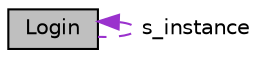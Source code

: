 digraph "Login"
{
 // LATEX_PDF_SIZE
  edge [fontname="Helvetica",fontsize="10",labelfontname="Helvetica",labelfontsize="10"];
  node [fontname="Helvetica",fontsize="10",shape=record];
  Node1 [label="Login",height=0.2,width=0.4,color="black", fillcolor="grey75", style="filled", fontcolor="black",tooltip="Logging in functionality. Used to handle Logging in functionality for a user."];
  Node1 -> Node1 [dir="back",color="darkorchid3",fontsize="10",style="dashed",label=" s_instance" ];
}
